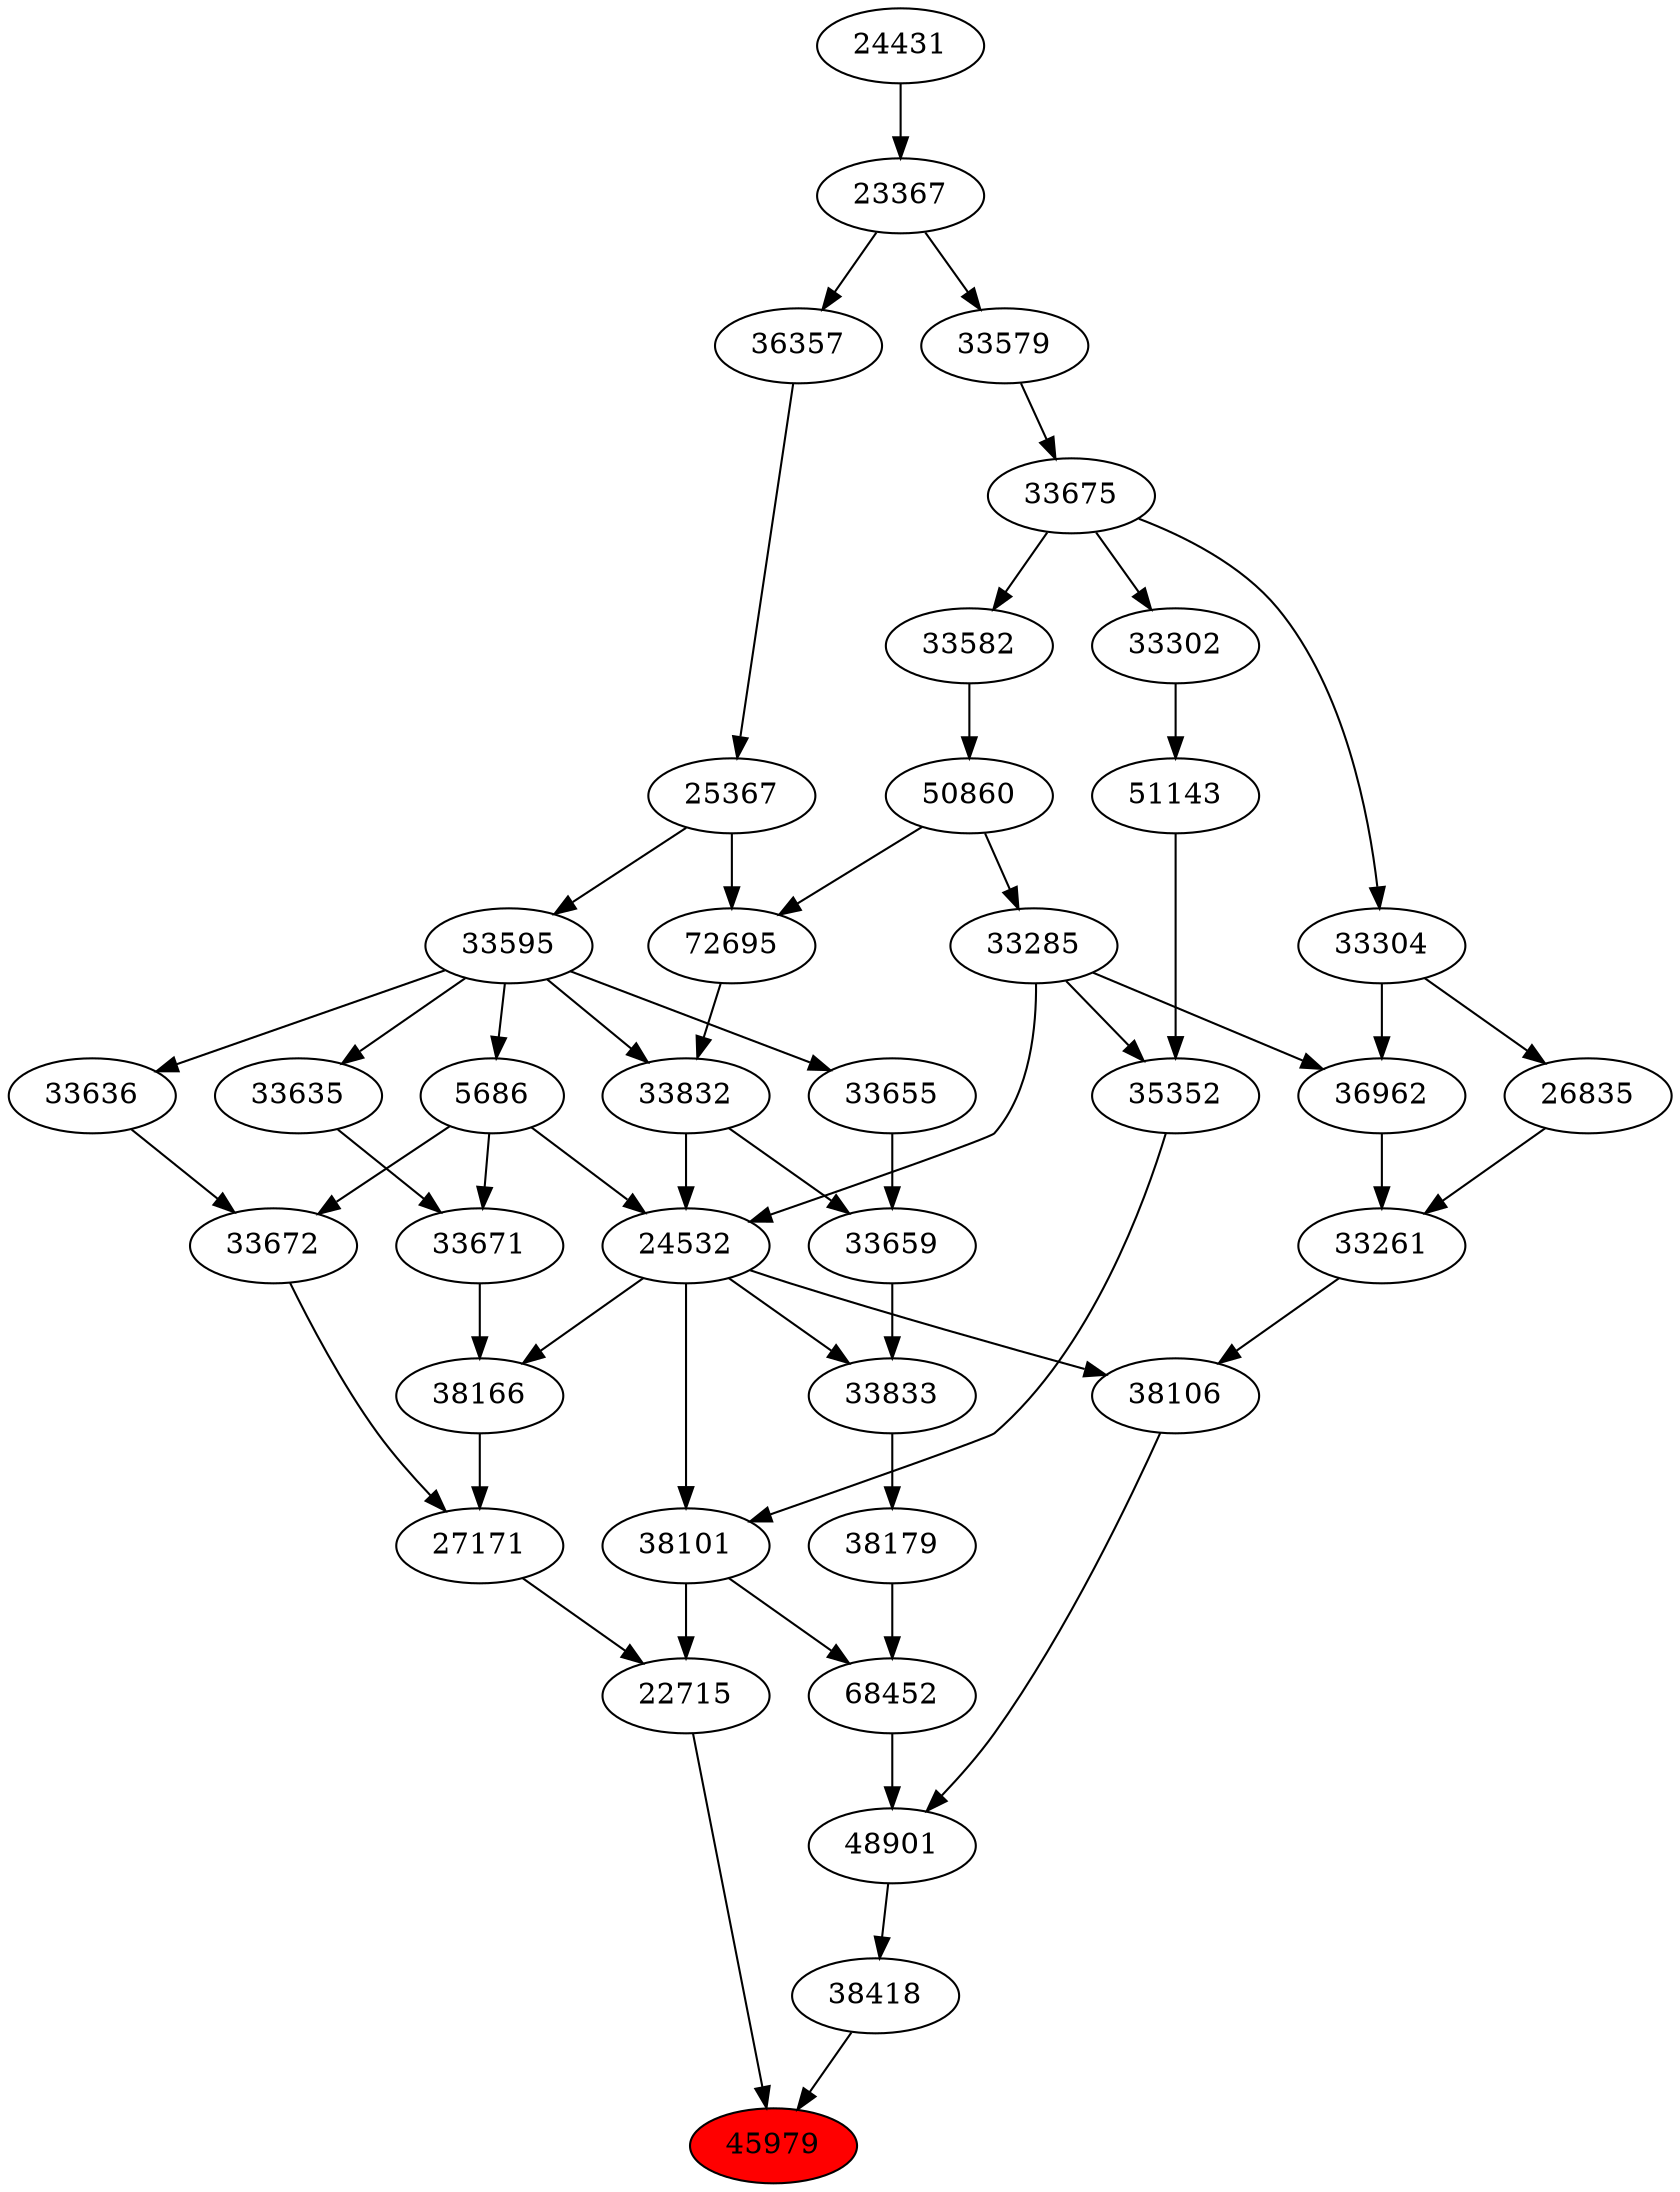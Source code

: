 strict digraph{ 
45979 [label="45979" fillcolor=red style=filled]
22715 -> 45979
38418 -> 45979
22715 [label="22715"]
27171 -> 22715
38101 -> 22715
38418 [label="38418"]
48901 -> 38418
27171 [label="27171"]
33672 -> 27171
38166 -> 27171
38101 [label="38101"]
24532 -> 38101
35352 -> 38101
48901 [label="48901"]
38106 -> 48901
68452 -> 48901
33672 [label="33672"]
33636 -> 33672
5686 -> 33672
38166 [label="38166"]
24532 -> 38166
33671 -> 38166
24532 [label="24532"]
33285 -> 24532
5686 -> 24532
33832 -> 24532
35352 [label="35352"]
33285 -> 35352
51143 -> 35352
38106 [label="38106"]
33261 -> 38106
24532 -> 38106
68452 [label="68452"]
38179 -> 68452
38101 -> 68452
33636 [label="33636"]
33595 -> 33636
5686 [label="5686"]
33595 -> 5686
33671 [label="33671"]
5686 -> 33671
33635 -> 33671
33285 [label="33285"]
50860 -> 33285
33832 [label="33832"]
72695 -> 33832
33595 -> 33832
51143 [label="51143"]
33302 -> 51143
33261 [label="33261"]
36962 -> 33261
26835 -> 33261
38179 [label="38179"]
33833 -> 38179
33595 [label="33595"]
25367 -> 33595
33635 [label="33635"]
33595 -> 33635
50860 [label="50860"]
33582 -> 50860
72695 [label="72695"]
50860 -> 72695
25367 -> 72695
33302 [label="33302"]
33675 -> 33302
36962 [label="36962"]
33285 -> 36962
33304 -> 36962
26835 [label="26835"]
33304 -> 26835
33833 [label="33833"]
33659 -> 33833
24532 -> 33833
25367 [label="25367"]
36357 -> 25367
33582 [label="33582"]
33675 -> 33582
33675 [label="33675"]
33579 -> 33675
33304 [label="33304"]
33675 -> 33304
33659 [label="33659"]
33655 -> 33659
33832 -> 33659
36357 [label="36357"]
23367 -> 36357
33579 [label="33579"]
23367 -> 33579
33655 [label="33655"]
33595 -> 33655
23367 [label="23367"]
24431 -> 23367
24431 [label="24431"]
}